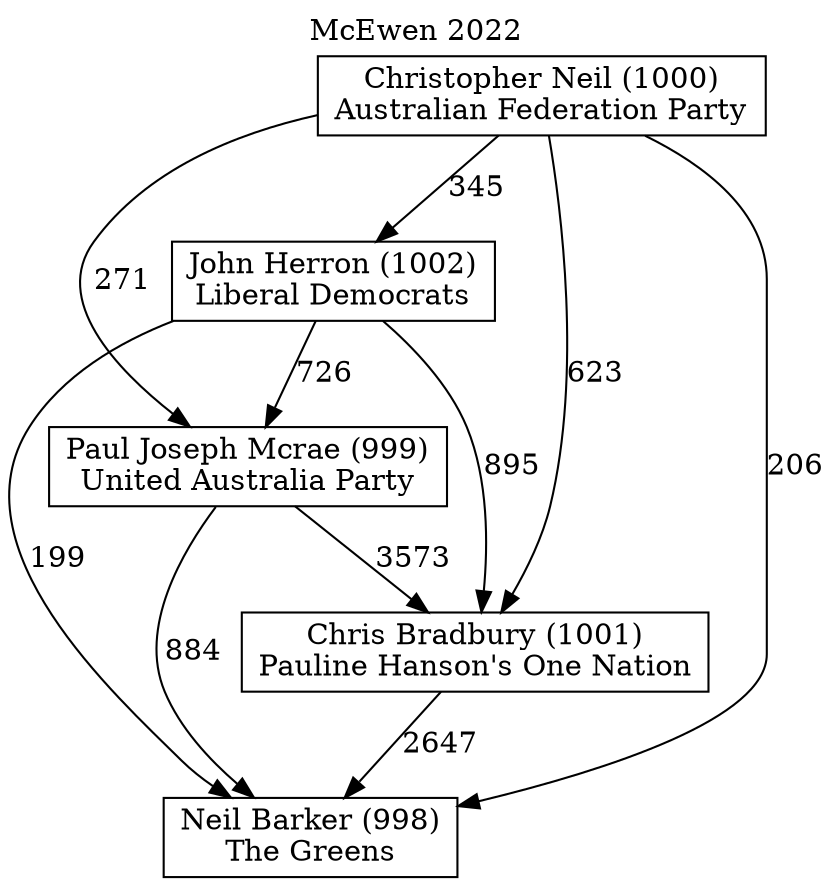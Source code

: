 // House preference flow
digraph "Neil Barker (998)_McEwen_2022" {
	graph [label="McEwen 2022" labelloc=t mclimit=10]
	node [shape=box]
	"Neil Barker (998)" [label="Neil Barker (998)
The Greens"]
	"Chris Bradbury (1001)" [label="Chris Bradbury (1001)
Pauline Hanson's One Nation"]
	"Paul Joseph Mcrae (999)" [label="Paul Joseph Mcrae (999)
United Australia Party"]
	"John Herron (1002)" [label="John Herron (1002)
Liberal Democrats"]
	"Christopher Neil (1000)" [label="Christopher Neil (1000)
Australian Federation Party"]
	"Neil Barker (998)" [label="Neil Barker (998)
The Greens"]
	"Paul Joseph Mcrae (999)" [label="Paul Joseph Mcrae (999)
United Australia Party"]
	"John Herron (1002)" [label="John Herron (1002)
Liberal Democrats"]
	"Christopher Neil (1000)" [label="Christopher Neil (1000)
Australian Federation Party"]
	"Neil Barker (998)" [label="Neil Barker (998)
The Greens"]
	"John Herron (1002)" [label="John Herron (1002)
Liberal Democrats"]
	"Christopher Neil (1000)" [label="Christopher Neil (1000)
Australian Federation Party"]
	"Neil Barker (998)" [label="Neil Barker (998)
The Greens"]
	"Christopher Neil (1000)" [label="Christopher Neil (1000)
Australian Federation Party"]
	"Christopher Neil (1000)" [label="Christopher Neil (1000)
Australian Federation Party"]
	"John Herron (1002)" [label="John Herron (1002)
Liberal Democrats"]
	"Christopher Neil (1000)" [label="Christopher Neil (1000)
Australian Federation Party"]
	"Christopher Neil (1000)" [label="Christopher Neil (1000)
Australian Federation Party"]
	"Paul Joseph Mcrae (999)" [label="Paul Joseph Mcrae (999)
United Australia Party"]
	"John Herron (1002)" [label="John Herron (1002)
Liberal Democrats"]
	"Christopher Neil (1000)" [label="Christopher Neil (1000)
Australian Federation Party"]
	"Paul Joseph Mcrae (999)" [label="Paul Joseph Mcrae (999)
United Australia Party"]
	"Christopher Neil (1000)" [label="Christopher Neil (1000)
Australian Federation Party"]
	"Christopher Neil (1000)" [label="Christopher Neil (1000)
Australian Federation Party"]
	"John Herron (1002)" [label="John Herron (1002)
Liberal Democrats"]
	"Christopher Neil (1000)" [label="Christopher Neil (1000)
Australian Federation Party"]
	"Christopher Neil (1000)" [label="Christopher Neil (1000)
Australian Federation Party"]
	"Chris Bradbury (1001)" [label="Chris Bradbury (1001)
Pauline Hanson's One Nation"]
	"Paul Joseph Mcrae (999)" [label="Paul Joseph Mcrae (999)
United Australia Party"]
	"John Herron (1002)" [label="John Herron (1002)
Liberal Democrats"]
	"Christopher Neil (1000)" [label="Christopher Neil (1000)
Australian Federation Party"]
	"Chris Bradbury (1001)" [label="Chris Bradbury (1001)
Pauline Hanson's One Nation"]
	"John Herron (1002)" [label="John Herron (1002)
Liberal Democrats"]
	"Christopher Neil (1000)" [label="Christopher Neil (1000)
Australian Federation Party"]
	"Chris Bradbury (1001)" [label="Chris Bradbury (1001)
Pauline Hanson's One Nation"]
	"Christopher Neil (1000)" [label="Christopher Neil (1000)
Australian Federation Party"]
	"Christopher Neil (1000)" [label="Christopher Neil (1000)
Australian Federation Party"]
	"John Herron (1002)" [label="John Herron (1002)
Liberal Democrats"]
	"Christopher Neil (1000)" [label="Christopher Neil (1000)
Australian Federation Party"]
	"Christopher Neil (1000)" [label="Christopher Neil (1000)
Australian Federation Party"]
	"Paul Joseph Mcrae (999)" [label="Paul Joseph Mcrae (999)
United Australia Party"]
	"John Herron (1002)" [label="John Herron (1002)
Liberal Democrats"]
	"Christopher Neil (1000)" [label="Christopher Neil (1000)
Australian Federation Party"]
	"Paul Joseph Mcrae (999)" [label="Paul Joseph Mcrae (999)
United Australia Party"]
	"Christopher Neil (1000)" [label="Christopher Neil (1000)
Australian Federation Party"]
	"Christopher Neil (1000)" [label="Christopher Neil (1000)
Australian Federation Party"]
	"John Herron (1002)" [label="John Herron (1002)
Liberal Democrats"]
	"Christopher Neil (1000)" [label="Christopher Neil (1000)
Australian Federation Party"]
	"Christopher Neil (1000)" [label="Christopher Neil (1000)
Australian Federation Party"]
	"Chris Bradbury (1001)" -> "Neil Barker (998)" [label=2647]
	"Paul Joseph Mcrae (999)" -> "Chris Bradbury (1001)" [label=3573]
	"John Herron (1002)" -> "Paul Joseph Mcrae (999)" [label=726]
	"Christopher Neil (1000)" -> "John Herron (1002)" [label=345]
	"Paul Joseph Mcrae (999)" -> "Neil Barker (998)" [label=884]
	"John Herron (1002)" -> "Neil Barker (998)" [label=199]
	"Christopher Neil (1000)" -> "Neil Barker (998)" [label=206]
	"Christopher Neil (1000)" -> "Paul Joseph Mcrae (999)" [label=271]
	"John Herron (1002)" -> "Chris Bradbury (1001)" [label=895]
	"Christopher Neil (1000)" -> "Chris Bradbury (1001)" [label=623]
}

